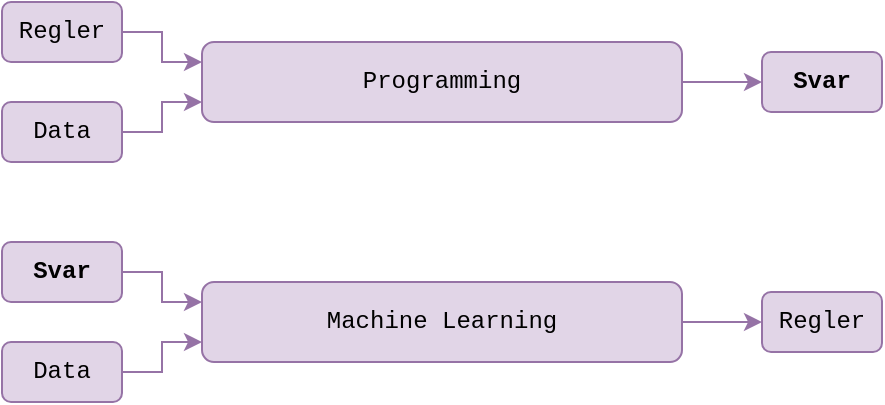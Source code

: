 <mxfile version="24.5.4" type="github">
  <diagram name="Page-1" id="QtiQz_5rlWIYYZv3E-pV">
    <mxGraphModel dx="988" dy="519" grid="1" gridSize="10" guides="1" tooltips="1" connect="1" arrows="1" fold="1" page="1" pageScale="1" pageWidth="850" pageHeight="1100" math="0" shadow="0">
      <root>
        <mxCell id="0" />
        <mxCell id="1" parent="0" />
        <mxCell id="YvUUnSf10rgyQgVbk4WI-9" style="edgeStyle=orthogonalEdgeStyle;rounded=0;orthogonalLoop=1;jettySize=auto;html=1;entryX=0;entryY=0.25;entryDx=0;entryDy=0;fillColor=#e1d5e7;strokeColor=#9673a6;fontFamily=Courier New;" edge="1" parent="1" source="YvUUnSf10rgyQgVbk4WI-1" target="YvUUnSf10rgyQgVbk4WI-5">
          <mxGeometry relative="1" as="geometry" />
        </mxCell>
        <mxCell id="YvUUnSf10rgyQgVbk4WI-1" value="Regler" style="text;strokeColor=#9673a6;align=center;fillColor=#e1d5e7;html=1;verticalAlign=middle;whiteSpace=wrap;rounded=1;fontFamily=Courier New;" vertex="1" parent="1">
          <mxGeometry x="40" y="40" width="60" height="30" as="geometry" />
        </mxCell>
        <mxCell id="YvUUnSf10rgyQgVbk4WI-10" style="edgeStyle=orthogonalEdgeStyle;rounded=0;orthogonalLoop=1;jettySize=auto;html=1;entryX=0;entryY=0.75;entryDx=0;entryDy=0;fillColor=#e1d5e7;strokeColor=#9673a6;fontFamily=Courier New;" edge="1" parent="1" source="YvUUnSf10rgyQgVbk4WI-2" target="YvUUnSf10rgyQgVbk4WI-5">
          <mxGeometry relative="1" as="geometry" />
        </mxCell>
        <mxCell id="YvUUnSf10rgyQgVbk4WI-2" value="Data" style="text;strokeColor=#9673a6;align=center;fillColor=#e1d5e7;html=1;verticalAlign=middle;whiteSpace=wrap;rounded=1;fontFamily=Courier New;" vertex="1" parent="1">
          <mxGeometry x="40" y="90" width="60" height="30" as="geometry" />
        </mxCell>
        <mxCell id="YvUUnSf10rgyQgVbk4WI-11" style="edgeStyle=orthogonalEdgeStyle;rounded=0;orthogonalLoop=1;jettySize=auto;html=1;entryX=0;entryY=0.25;entryDx=0;entryDy=0;fillColor=#e1d5e7;strokeColor=#9673a6;fontFamily=Courier New;" edge="1" parent="1" source="YvUUnSf10rgyQgVbk4WI-3" target="YvUUnSf10rgyQgVbk4WI-6">
          <mxGeometry relative="1" as="geometry" />
        </mxCell>
        <mxCell id="YvUUnSf10rgyQgVbk4WI-3" value="&lt;b&gt;Svar&lt;/b&gt;" style="text;strokeColor=#9673a6;align=center;fillColor=#e1d5e7;html=1;verticalAlign=middle;whiteSpace=wrap;rounded=1;fontFamily=Courier New;" vertex="1" parent="1">
          <mxGeometry x="40" y="160" width="60" height="30" as="geometry" />
        </mxCell>
        <mxCell id="YvUUnSf10rgyQgVbk4WI-12" style="edgeStyle=orthogonalEdgeStyle;rounded=0;orthogonalLoop=1;jettySize=auto;html=1;entryX=0;entryY=0.75;entryDx=0;entryDy=0;fillColor=#e1d5e7;strokeColor=#9673a6;fontFamily=Courier New;" edge="1" parent="1" source="YvUUnSf10rgyQgVbk4WI-4" target="YvUUnSf10rgyQgVbk4WI-6">
          <mxGeometry relative="1" as="geometry" />
        </mxCell>
        <mxCell id="YvUUnSf10rgyQgVbk4WI-4" value="Data" style="text;strokeColor=#9673a6;align=center;fillColor=#e1d5e7;html=1;verticalAlign=middle;whiteSpace=wrap;rounded=1;fontFamily=Courier New;" vertex="1" parent="1">
          <mxGeometry x="40" y="210" width="60" height="30" as="geometry" />
        </mxCell>
        <mxCell id="YvUUnSf10rgyQgVbk4WI-14" style="edgeStyle=orthogonalEdgeStyle;rounded=0;orthogonalLoop=1;jettySize=auto;html=1;entryX=0;entryY=0.5;entryDx=0;entryDy=0;fillColor=#e1d5e7;strokeColor=#9673a6;fontFamily=Courier New;" edge="1" parent="1" source="YvUUnSf10rgyQgVbk4WI-5" target="YvUUnSf10rgyQgVbk4WI-7">
          <mxGeometry relative="1" as="geometry" />
        </mxCell>
        <mxCell id="YvUUnSf10rgyQgVbk4WI-5" value="Programming" style="text;strokeColor=#9673a6;align=center;fillColor=#e1d5e7;html=1;verticalAlign=middle;whiteSpace=wrap;rounded=1;fontFamily=Courier New;" vertex="1" parent="1">
          <mxGeometry x="140" y="60" width="240" height="40" as="geometry" />
        </mxCell>
        <mxCell id="YvUUnSf10rgyQgVbk4WI-13" style="edgeStyle=orthogonalEdgeStyle;rounded=0;orthogonalLoop=1;jettySize=auto;html=1;entryX=0;entryY=0.5;entryDx=0;entryDy=0;fillColor=#e1d5e7;strokeColor=#9673a6;fontFamily=Courier New;" edge="1" parent="1" source="YvUUnSf10rgyQgVbk4WI-6" target="YvUUnSf10rgyQgVbk4WI-8">
          <mxGeometry relative="1" as="geometry" />
        </mxCell>
        <mxCell id="YvUUnSf10rgyQgVbk4WI-6" value="Machine Learning" style="text;strokeColor=#9673a6;align=center;fillColor=#e1d5e7;html=1;verticalAlign=middle;whiteSpace=wrap;rounded=1;fontFamily=Courier New;" vertex="1" parent="1">
          <mxGeometry x="140" y="180" width="240" height="40" as="geometry" />
        </mxCell>
        <mxCell id="YvUUnSf10rgyQgVbk4WI-7" value="&lt;b&gt;Svar&lt;/b&gt;" style="text;strokeColor=#9673a6;align=center;fillColor=#e1d5e7;html=1;verticalAlign=middle;whiteSpace=wrap;rounded=1;fontFamily=Courier New;" vertex="1" parent="1">
          <mxGeometry x="420" y="65" width="60" height="30" as="geometry" />
        </mxCell>
        <mxCell id="YvUUnSf10rgyQgVbk4WI-8" value="Regler" style="text;strokeColor=#9673a6;align=center;fillColor=#e1d5e7;html=1;verticalAlign=middle;whiteSpace=wrap;rounded=1;fontFamily=Courier New;" vertex="1" parent="1">
          <mxGeometry x="420" y="185" width="60" height="30" as="geometry" />
        </mxCell>
      </root>
    </mxGraphModel>
  </diagram>
</mxfile>
